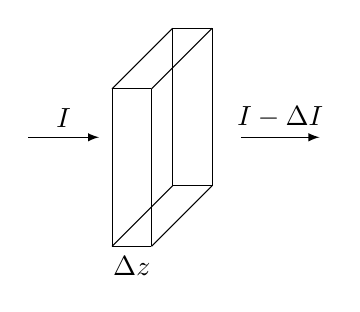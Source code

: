 \begin{tikzpicture}
\draw(-0.25,1,1) -- (0.25,1,1);
\draw(-0.25,1,1) -- (-0.25,1,-1);
\draw(-0.25,1,1) -- (-0.25,-1,1);
\draw(0.25,1,1) -- (0.25,1,-1);
\draw(0.25,1,1) -- (0.25,-1,1);
\draw(0.25,1,-1) -- (-0.25,1,-1);
\draw(0.25,1,-1) -- (0.25,-1,-1);
\draw(-0.25,1,-1) -- (-0.25,-1,-1);
\draw(-0.25,-1,1) -- node [midway, below] {$\Delta z$} (0.25,-1,1);
\draw(0.25,-1,-1) -- (0.25,-1,1);
\draw(0.25,-1,-1) -- (-0.25,-1,-1);
\draw(-0.25,-1,-1) -- (-0.25,-1,1);
\draw[-latex] (-1.7,0,0) -- node [midway, above] {$I$} (-0.8,0,0);
\draw[-latex] (1,0,0) --  node [midway, above] {$I-\Delta I$} (2,0,0) ;


\end{tikzpicture}
